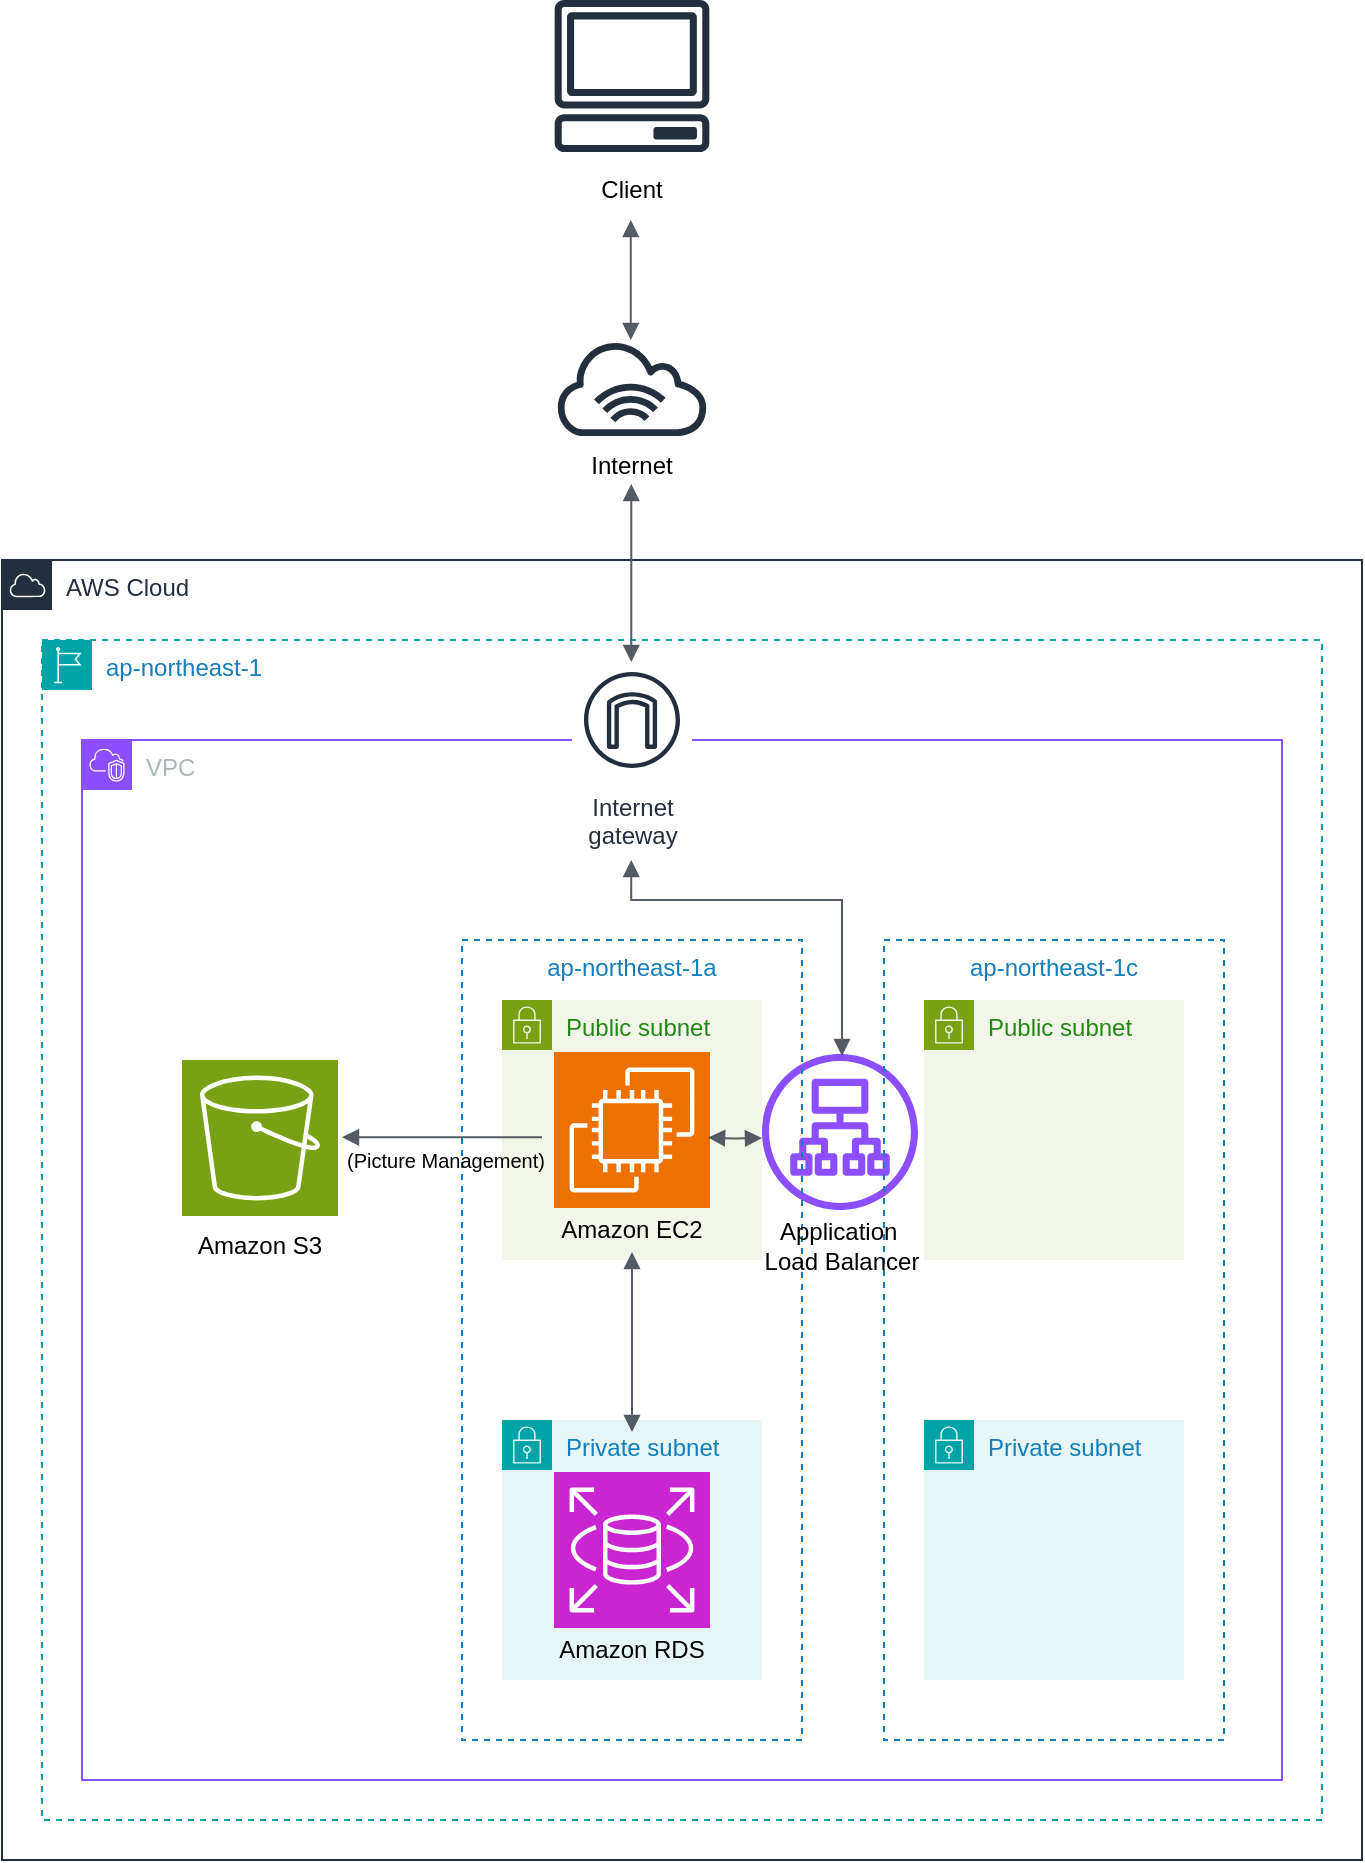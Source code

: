 <mxfile version="24.7.17">
  <diagram id="Ht1M8jgEwFfnCIfOTk4-" name="Page-1">
    <mxGraphModel dx="1354" dy="1645" grid="1" gridSize="10" guides="1" tooltips="1" connect="1" arrows="1" fold="1" page="1" pageScale="1" pageWidth="1169" pageHeight="827" math="0" shadow="0">
      <root>
        <mxCell id="0" />
        <mxCell id="1" parent="0" />
        <mxCell id="83XSoz8aYQ8w9D5NRdWa-1" value="Private subnet" style="points=[[0,0],[0.25,0],[0.5,0],[0.75,0],[1,0],[1,0.25],[1,0.5],[1,0.75],[1,1],[0.75,1],[0.5,1],[0.25,1],[0,1],[0,0.75],[0,0.5],[0,0.25]];outlineConnect=0;gradientColor=none;html=1;whiteSpace=wrap;fontSize=12;fontStyle=0;container=1;pointerEvents=0;collapsible=0;recursiveResize=0;shape=mxgraph.aws4.group;grIcon=mxgraph.aws4.group_security_group;grStroke=0;strokeColor=#00A4A6;fillColor=#E6F6F7;verticalAlign=top;align=left;spacingLeft=30;fontColor=#147EBA;dashed=0;" vertex="1" parent="1">
          <mxGeometry x="390" y="600" width="130" height="130" as="geometry" />
        </mxCell>
        <mxCell id="83XSoz8aYQ8w9D5NRdWa-6" value="" style="sketch=0;points=[[0,0,0],[0.25,0,0],[0.5,0,0],[0.75,0,0],[1,0,0],[0,1,0],[0.25,1,0],[0.5,1,0],[0.75,1,0],[1,1,0],[0,0.25,0],[0,0.5,0],[0,0.75,0],[1,0.25,0],[1,0.5,0],[1,0.75,0]];outlineConnect=0;fontColor=#232F3E;fillColor=#C925D1;strokeColor=#ffffff;dashed=0;verticalLabelPosition=bottom;verticalAlign=top;align=center;html=1;fontSize=12;fontStyle=0;aspect=fixed;shape=mxgraph.aws4.resourceIcon;resIcon=mxgraph.aws4.rds;" vertex="1" parent="83XSoz8aYQ8w9D5NRdWa-1">
          <mxGeometry x="26" y="26" width="78" height="78" as="geometry" />
        </mxCell>
        <mxCell id="83XSoz8aYQ8w9D5NRdWa-2" value="Private subnet" style="points=[[0,0],[0.25,0],[0.5,0],[0.75,0],[1,0],[1,0.25],[1,0.5],[1,0.75],[1,1],[0.75,1],[0.5,1],[0.25,1],[0,1],[0,0.75],[0,0.5],[0,0.25]];outlineConnect=0;gradientColor=none;html=1;whiteSpace=wrap;fontSize=12;fontStyle=0;container=1;pointerEvents=0;collapsible=0;recursiveResize=0;shape=mxgraph.aws4.group;grIcon=mxgraph.aws4.group_security_group;grStroke=0;strokeColor=#00A4A6;fillColor=#E6F6F7;verticalAlign=top;align=left;spacingLeft=30;fontColor=#147EBA;dashed=0;" vertex="1" parent="1">
          <mxGeometry x="601" y="600" width="130" height="130" as="geometry" />
        </mxCell>
        <mxCell id="83XSoz8aYQ8w9D5NRdWa-3" value="Public subnet" style="points=[[0,0],[0.25,0],[0.5,0],[0.75,0],[1,0],[1,0.25],[1,0.5],[1,0.75],[1,1],[0.75,1],[0.5,1],[0.25,1],[0,1],[0,0.75],[0,0.5],[0,0.25]];outlineConnect=0;gradientColor=none;html=1;whiteSpace=wrap;fontSize=12;fontStyle=0;container=1;pointerEvents=0;collapsible=0;recursiveResize=0;shape=mxgraph.aws4.group;grIcon=mxgraph.aws4.group_security_group;grStroke=0;strokeColor=#7AA116;fillColor=#F2F6E8;verticalAlign=top;align=left;spacingLeft=30;fontColor=#248814;dashed=0;" vertex="1" parent="1">
          <mxGeometry x="390" y="390" width="130" height="130" as="geometry" />
        </mxCell>
        <mxCell id="83XSoz8aYQ8w9D5NRdWa-5" value="" style="sketch=0;points=[[0,0,0],[0.25,0,0],[0.5,0,0],[0.75,0,0],[1,0,0],[0,1,0],[0.25,1,0],[0.5,1,0],[0.75,1,0],[1,1,0],[0,0.25,0],[0,0.5,0],[0,0.75,0],[1,0.25,0],[1,0.5,0],[1,0.75,0]];outlineConnect=0;fontColor=#232F3E;fillColor=#ED7100;strokeColor=#ffffff;dashed=0;verticalLabelPosition=bottom;verticalAlign=top;align=center;html=1;fontSize=12;fontStyle=0;aspect=fixed;shape=mxgraph.aws4.resourceIcon;resIcon=mxgraph.aws4.ec2;" vertex="1" parent="83XSoz8aYQ8w9D5NRdWa-3">
          <mxGeometry x="26" y="26" width="78" height="78" as="geometry" />
        </mxCell>
        <mxCell id="83XSoz8aYQ8w9D5NRdWa-4" value="Public subnet" style="points=[[0,0],[0.25,0],[0.5,0],[0.75,0],[1,0],[1,0.25],[1,0.5],[1,0.75],[1,1],[0.75,1],[0.5,1],[0.25,1],[0,1],[0,0.75],[0,0.5],[0,0.25]];outlineConnect=0;gradientColor=none;html=1;whiteSpace=wrap;fontSize=12;fontStyle=0;container=1;pointerEvents=0;collapsible=0;recursiveResize=0;shape=mxgraph.aws4.group;grIcon=mxgraph.aws4.group_security_group;grStroke=0;strokeColor=#7AA116;fillColor=#F2F6E8;verticalAlign=top;align=left;spacingLeft=30;fontColor=#248814;dashed=0;" vertex="1" parent="1">
          <mxGeometry x="601" y="390" width="130" height="130" as="geometry" />
        </mxCell>
        <mxCell id="83XSoz8aYQ8w9D5NRdWa-8" value="" style="sketch=0;outlineConnect=0;fontColor=#232F3E;gradientColor=none;fillColor=#8C4FFF;strokeColor=none;dashed=0;verticalLabelPosition=bottom;verticalAlign=top;align=center;html=1;fontSize=12;fontStyle=0;aspect=fixed;pointerEvents=1;shape=mxgraph.aws4.application_load_balancer;" vertex="1" parent="1">
          <mxGeometry x="520" y="417" width="78" height="78" as="geometry" />
        </mxCell>
        <mxCell id="83XSoz8aYQ8w9D5NRdWa-9" value="&lt;span style=&quot;text-align: left;&quot;&gt;ap-northeast-1a&lt;/span&gt;" style="fillColor=none;strokeColor=#147EBA;dashed=1;verticalAlign=top;fontStyle=0;fontColor=#147EBA;whiteSpace=wrap;html=1;align=center;" vertex="1" parent="1">
          <mxGeometry x="370" y="360" width="170" height="400" as="geometry" />
        </mxCell>
        <mxCell id="83XSoz8aYQ8w9D5NRdWa-10" value="&lt;span style=&quot;text-align: left;&quot;&gt;ap-northeast-1c&lt;/span&gt;" style="fillColor=none;strokeColor=#147EBA;dashed=1;verticalAlign=top;fontStyle=0;fontColor=#147EBA;whiteSpace=wrap;html=1;" vertex="1" parent="1">
          <mxGeometry x="581" y="360" width="170" height="400" as="geometry" />
        </mxCell>
        <mxCell id="83XSoz8aYQ8w9D5NRdWa-11" value="ap-northeast-1" style="points=[[0,0],[0.25,0],[0.5,0],[0.75,0],[1,0],[1,0.25],[1,0.5],[1,0.75],[1,1],[0.75,1],[0.5,1],[0.25,1],[0,1],[0,0.75],[0,0.5],[0,0.25]];outlineConnect=0;gradientColor=none;html=1;whiteSpace=wrap;fontSize=12;fontStyle=0;container=1;pointerEvents=0;collapsible=0;recursiveResize=0;shape=mxgraph.aws4.group;grIcon=mxgraph.aws4.group_region;strokeColor=#00A4A6;fillColor=none;verticalAlign=top;align=left;spacingLeft=30;fontColor=#147EBA;dashed=1;" vertex="1" parent="1">
          <mxGeometry x="160" y="210" width="640" height="590" as="geometry" />
        </mxCell>
        <mxCell id="83XSoz8aYQ8w9D5NRdWa-12" value="AWS Cloud" style="points=[[0,0],[0.25,0],[0.5,0],[0.75,0],[1,0],[1,0.25],[1,0.5],[1,0.75],[1,1],[0.75,1],[0.5,1],[0.25,1],[0,1],[0,0.75],[0,0.5],[0,0.25]];outlineConnect=0;gradientColor=none;html=1;whiteSpace=wrap;fontSize=12;fontStyle=0;container=1;pointerEvents=0;collapsible=0;recursiveResize=0;shape=mxgraph.aws4.group;grIcon=mxgraph.aws4.group_aws_cloud;strokeColor=#232F3E;fillColor=none;verticalAlign=top;align=left;spacingLeft=30;fontColor=#232F3E;dashed=0;" vertex="1" parent="1">
          <mxGeometry x="140" y="170" width="680" height="650" as="geometry" />
        </mxCell>
        <mxCell id="83XSoz8aYQ8w9D5NRdWa-13" value="VPC" style="points=[[0,0],[0.25,0],[0.5,0],[0.75,0],[1,0],[1,0.25],[1,0.5],[1,0.75],[1,1],[0.75,1],[0.5,1],[0.25,1],[0,1],[0,0.75],[0,0.5],[0,0.25]];outlineConnect=0;gradientColor=none;html=1;whiteSpace=wrap;fontSize=12;fontStyle=0;container=1;pointerEvents=0;collapsible=0;recursiveResize=0;shape=mxgraph.aws4.group;grIcon=mxgraph.aws4.group_vpc2;strokeColor=#8C4FFF;fillColor=none;verticalAlign=top;align=left;spacingLeft=30;fontColor=#AAB7B8;dashed=0;" vertex="1" parent="83XSoz8aYQ8w9D5NRdWa-12">
          <mxGeometry x="40" y="90" width="600" height="520" as="geometry" />
        </mxCell>
        <mxCell id="83XSoz8aYQ8w9D5NRdWa-7" value="" style="sketch=0;points=[[0,0,0],[0.25,0,0],[0.5,0,0],[0.75,0,0],[1,0,0],[0,1,0],[0.25,1,0],[0.5,1,0],[0.75,1,0],[1,1,0],[0,0.25,0],[0,0.5,0],[0,0.75,0],[1,0.25,0],[1,0.5,0],[1,0.75,0]];outlineConnect=0;fontColor=#232F3E;fillColor=#7AA116;strokeColor=#ffffff;dashed=0;verticalLabelPosition=bottom;verticalAlign=top;align=center;html=1;fontSize=12;fontStyle=0;aspect=fixed;shape=mxgraph.aws4.resourceIcon;resIcon=mxgraph.aws4.s3;" vertex="1" parent="83XSoz8aYQ8w9D5NRdWa-13">
          <mxGeometry x="50" y="160" width="78" height="78" as="geometry" />
        </mxCell>
        <mxCell id="83XSoz8aYQ8w9D5NRdWa-23" value="" style="edgeStyle=orthogonalEdgeStyle;html=1;endArrow=block;elbow=vertical;startArrow=block;startFill=1;endFill=1;strokeColor=#545B64;rounded=0;" edge="1" parent="83XSoz8aYQ8w9D5NRdWa-13">
          <mxGeometry width="100" relative="1" as="geometry">
            <mxPoint x="274.64" y="60" as="sourcePoint" />
            <mxPoint x="380" y="158" as="targetPoint" />
            <Array as="points">
              <mxPoint x="275" y="80" />
              <mxPoint x="380" y="80" />
            </Array>
          </mxGeometry>
        </mxCell>
        <mxCell id="83XSoz8aYQ8w9D5NRdWa-24" value="Application&amp;nbsp;&lt;div&gt;Load Balancer&lt;/div&gt;" style="text;html=1;align=center;verticalAlign=middle;whiteSpace=wrap;rounded=0;" vertex="1" parent="83XSoz8aYQ8w9D5NRdWa-13">
          <mxGeometry x="330" y="238" width="100" height="30" as="geometry" />
        </mxCell>
        <mxCell id="83XSoz8aYQ8w9D5NRdWa-26" value="" style="edgeStyle=orthogonalEdgeStyle;html=1;endArrow=block;elbow=vertical;startArrow=block;startFill=1;endFill=1;strokeColor=#545B64;rounded=0;" edge="1" parent="83XSoz8aYQ8w9D5NRdWa-13">
          <mxGeometry width="100" relative="1" as="geometry">
            <mxPoint x="275" y="256" as="sourcePoint" />
            <mxPoint x="275" y="346" as="targetPoint" />
          </mxGeometry>
        </mxCell>
        <mxCell id="83XSoz8aYQ8w9D5NRdWa-27" value="Amazon EC2" style="text;html=1;align=center;verticalAlign=middle;whiteSpace=wrap;rounded=0;" vertex="1" parent="83XSoz8aYQ8w9D5NRdWa-13">
          <mxGeometry x="230" y="230" width="90" height="30" as="geometry" />
        </mxCell>
        <mxCell id="83XSoz8aYQ8w9D5NRdWa-29" value="Amazon S3" style="text;html=1;align=center;verticalAlign=middle;whiteSpace=wrap;rounded=0;" vertex="1" parent="83XSoz8aYQ8w9D5NRdWa-13">
          <mxGeometry x="44" y="238" width="90" height="30" as="geometry" />
        </mxCell>
        <mxCell id="83XSoz8aYQ8w9D5NRdWa-30" value="" style="edgeStyle=orthogonalEdgeStyle;html=1;endArrow=none;elbow=vertical;startArrow=block;startFill=1;strokeColor=#545B64;rounded=0;" edge="1" parent="83XSoz8aYQ8w9D5NRdWa-13">
          <mxGeometry width="100" relative="1" as="geometry">
            <mxPoint x="130" y="198.63" as="sourcePoint" />
            <mxPoint x="230" y="198.63" as="targetPoint" />
          </mxGeometry>
        </mxCell>
        <mxCell id="83XSoz8aYQ8w9D5NRdWa-32" value="" style="edgeStyle=orthogonalEdgeStyle;html=1;endArrow=block;elbow=vertical;startArrow=block;startFill=1;endFill=1;strokeColor=#545B64;rounded=0;" edge="1" parent="83XSoz8aYQ8w9D5NRdWa-13">
          <mxGeometry width="100" relative="1" as="geometry">
            <mxPoint x="313" y="198.79" as="sourcePoint" />
            <mxPoint x="340" y="199" as="targetPoint" />
          </mxGeometry>
        </mxCell>
        <mxCell id="83XSoz8aYQ8w9D5NRdWa-17" value="Internet&#xa;gateway" style="sketch=0;outlineConnect=0;fontColor=#232F3E;gradientColor=none;strokeColor=#232F3E;fillColor=#ffffff;dashed=0;verticalLabelPosition=bottom;verticalAlign=top;align=center;html=1;fontSize=12;fontStyle=0;aspect=fixed;shape=mxgraph.aws4.resourceIcon;resIcon=mxgraph.aws4.internet_gateway;" vertex="1" parent="83XSoz8aYQ8w9D5NRdWa-12">
          <mxGeometry x="285" y="50" width="60" height="60" as="geometry" />
        </mxCell>
        <mxCell id="83XSoz8aYQ8w9D5NRdWa-14" value="" style="sketch=0;outlineConnect=0;fontColor=#232F3E;gradientColor=none;fillColor=#232F3D;strokeColor=none;dashed=0;verticalLabelPosition=bottom;verticalAlign=top;align=center;html=1;fontSize=12;fontStyle=0;aspect=fixed;pointerEvents=1;shape=mxgraph.aws4.internet_alt1;" vertex="1" parent="1">
          <mxGeometry x="416" y="60" width="78" height="48" as="geometry" />
        </mxCell>
        <mxCell id="83XSoz8aYQ8w9D5NRdWa-15" value="" style="sketch=0;outlineConnect=0;fontColor=#232F3E;gradientColor=none;fillColor=#232F3D;strokeColor=none;dashed=0;verticalLabelPosition=bottom;verticalAlign=top;align=center;html=1;fontSize=12;fontStyle=0;aspect=fixed;pointerEvents=1;shape=mxgraph.aws4.client;" vertex="1" parent="1">
          <mxGeometry x="416" y="-110" width="78" height="76" as="geometry" />
        </mxCell>
        <mxCell id="83XSoz8aYQ8w9D5NRdWa-18" value="" style="edgeStyle=orthogonalEdgeStyle;html=1;endArrow=block;elbow=vertical;startArrow=block;startFill=1;endFill=1;strokeColor=#545B64;rounded=0;" edge="1" parent="1">
          <mxGeometry width="100" relative="1" as="geometry">
            <mxPoint x="454.38" as="sourcePoint" />
            <mxPoint x="454.38" y="60" as="targetPoint" />
          </mxGeometry>
        </mxCell>
        <mxCell id="83XSoz8aYQ8w9D5NRdWa-19" value="Client" style="text;html=1;align=center;verticalAlign=middle;whiteSpace=wrap;rounded=0;" vertex="1" parent="1">
          <mxGeometry x="425" y="-30" width="60" height="30" as="geometry" />
        </mxCell>
        <mxCell id="83XSoz8aYQ8w9D5NRdWa-20" value="Internet" style="text;html=1;align=center;verticalAlign=middle;whiteSpace=wrap;rounded=0;" vertex="1" parent="1">
          <mxGeometry x="425" y="108" width="60" height="30" as="geometry" />
        </mxCell>
        <mxCell id="83XSoz8aYQ8w9D5NRdWa-21" value="" style="edgeStyle=orthogonalEdgeStyle;html=1;endArrow=block;elbow=vertical;startArrow=block;startFill=1;endFill=1;strokeColor=#545B64;rounded=0;" edge="1" parent="1">
          <mxGeometry width="100" relative="1" as="geometry">
            <mxPoint x="454.64" y="132" as="sourcePoint" />
            <mxPoint x="454.64" y="221" as="targetPoint" />
          </mxGeometry>
        </mxCell>
        <mxCell id="83XSoz8aYQ8w9D5NRdWa-28" value="Amazon RDS" style="text;html=1;align=center;verticalAlign=middle;whiteSpace=wrap;rounded=0;" vertex="1" parent="1">
          <mxGeometry x="410" y="700" width="90" height="30" as="geometry" />
        </mxCell>
        <mxCell id="83XSoz8aYQ8w9D5NRdWa-31" value="(Picture Management)" style="text;html=1;align=center;verticalAlign=middle;whiteSpace=wrap;rounded=0;fontSize=10;" vertex="1" parent="1">
          <mxGeometry x="307" y="455" width="110" height="30" as="geometry" />
        </mxCell>
      </root>
    </mxGraphModel>
  </diagram>
</mxfile>
